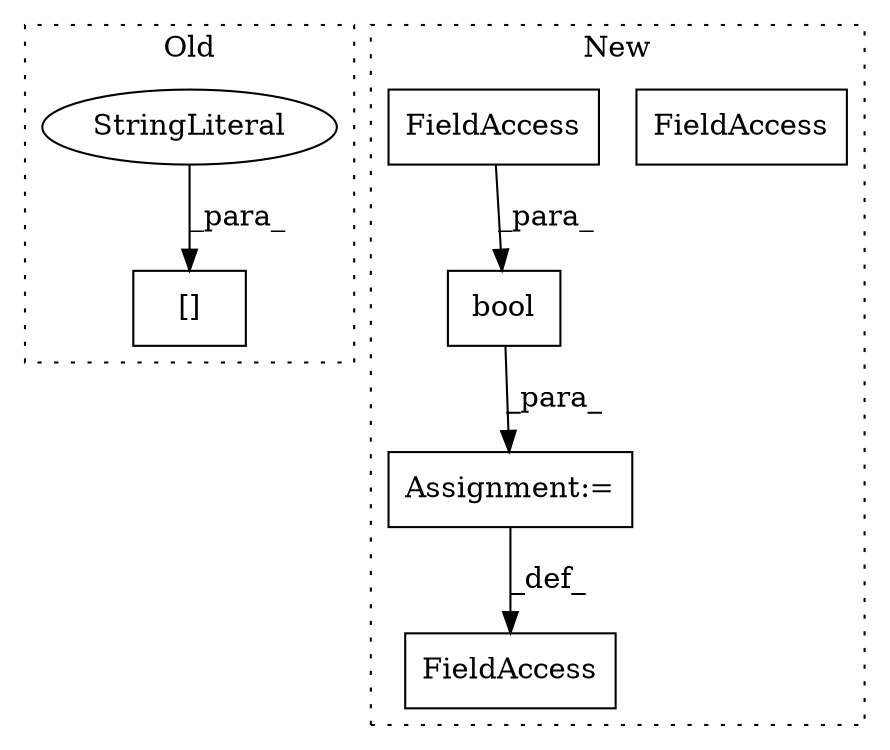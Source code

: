 digraph G {
subgraph cluster0 {
1 [label="[]" a="2" s="3034,3043" l="5,1" shape="box"];
4 [label="StringLiteral" a="45" s="3039" l="4" shape="ellipse"];
label = "Old";
style="dotted";
}
subgraph cluster1 {
2 [label="bool" a="32" s="2928,2942" l="5,1" shape="box"];
3 [label="Assignment:=" a="7" s="2927" l="1" shape="box"];
5 [label="FieldAccess" a="22" s="2916" l="11" shape="box"];
6 [label="FieldAccess" a="22" s="2933" l="4" shape="box"];
7 [label="FieldAccess" a="22" s="2933" l="4" shape="box"];
label = "New";
style="dotted";
}
2 -> 3 [label="_para_"];
3 -> 5 [label="_def_"];
4 -> 1 [label="_para_"];
7 -> 2 [label="_para_"];
}